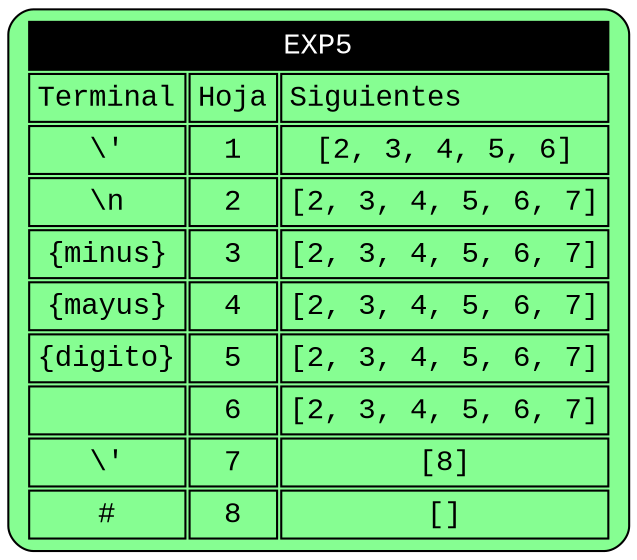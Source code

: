 digraph G{
graph [fontsize=30 labelloc="t" label="" splines=true overlap=false rankdir = "LR"];

"state5" [ style = "filled" penwidth = 1 fillcolor="#86FE92" fontname = "Courier New" shape = "Mrecord" label =
<<table border="0" cellborder="1" cellpadding="3" bgcolor="#86FE92">
<tr><td bgcolor="black" align="center" colspan="3"><font color="white">EXP5</font></td></tr>

<tr>
<td align="left">Terminal</td>
<td align="left">Hoja</td>
<td align="left">Siguientes</td>
</tr><tr><td>\'</td>
<td>1</td>
<td>[2, 3, 4, 5, 6]</td></tr>
<tr><td>\n</td>
<td>2</td>
<td>[2, 3, 4, 5, 6, 7]</td></tr>
<tr><td>\{minus\}</td>
<td>3</td>
<td>[2, 3, 4, 5, 6, 7]</td></tr>
<tr><td>\{mayus\}</td>
<td>4</td>
<td>[2, 3, 4, 5, 6, 7]</td></tr>
<tr><td>\{digito\}</td>
<td>5</td>
<td>[2, 3, 4, 5, 6, 7]</td></tr>
<tr><td> </td>
<td>6</td>
<td>[2, 3, 4, 5, 6, 7]</td></tr>
<tr><td>\'</td>
<td>7</td>
<td>[8]</td></tr>
<tr><td>#</td>
<td>8</td>
<td>[]</td></tr>
</table>>];}

